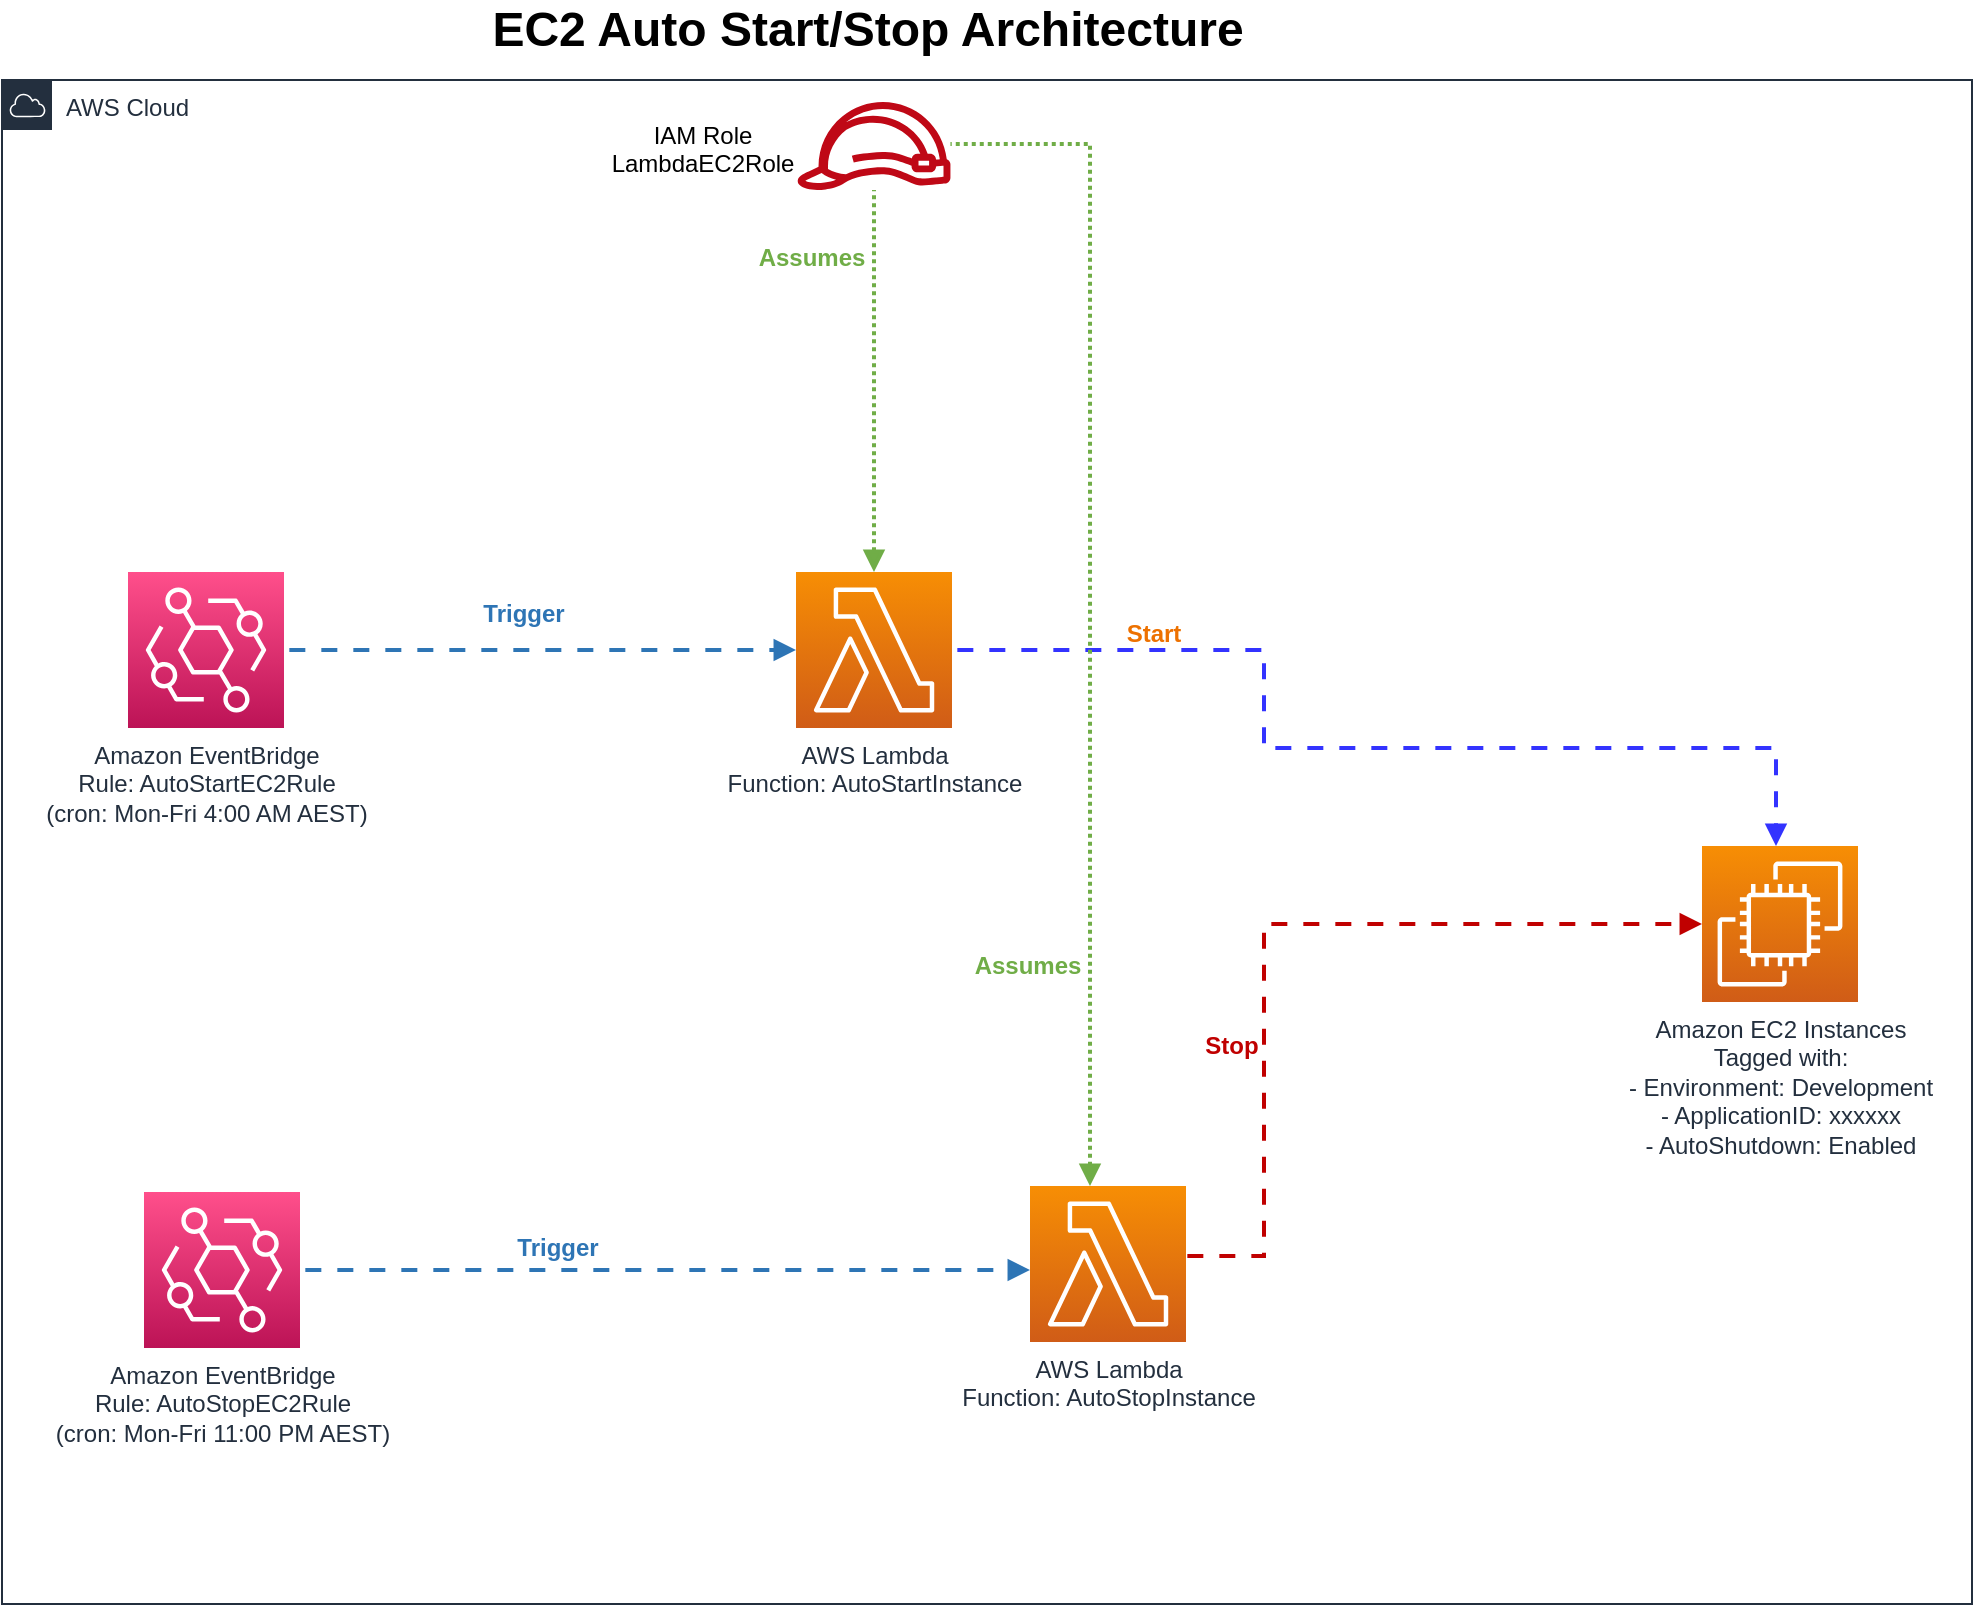 <mxfile version="27.0.5">
  <diagram id="EC2-AutoStartStop-Architecture" name="EC2 Auto Start/Stop Architecture">
    <mxGraphModel dx="1426" dy="907" grid="0" gridSize="10" guides="1" tooltips="1" connect="1" arrows="1" fold="1" page="1" pageScale="1" pageWidth="1100" pageHeight="850" math="0" shadow="0">
      <root>
        <mxCell id="0" />
        <mxCell id="1" parent="0" />
        <mxCell id="20" value="&lt;font style=&quot;font-size: 24px;&quot;&gt;&lt;b&gt;EC2 Auto Start/Stop Architecture&lt;/b&gt;&lt;/font&gt;" style="text;html=1;strokeColor=none;fillColor=none;align=center;verticalAlign=middle;whiteSpace=wrap;rounded=0;fontSize=12;" parent="1" vertex="1">
          <mxGeometry x="290" y="10" width="400" height="30" as="geometry" />
        </mxCell>
        <mxCell id="21" value="AWS Cloud" style="points=[[0,0],[0.25,0],[0.5,0],[0.75,0],[1,0],[1,0.25],[1,0.5],[1,0.75],[1,1],[0.75,1],[0.5,1],[0.25,1],[0,1],[0,0.75],[0,0.5],[0,0.25]];outlineConnect=0;gradientColor=none;html=1;whiteSpace=wrap;fontSize=12;fontStyle=0;container=1;pointerEvents=0;collapsible=0;recursiveResize=0;shape=mxgraph.aws4.group;grIcon=mxgraph.aws4.group_aws_cloud;strokeColor=#232F3E;fillColor=none;verticalAlign=top;align=left;spacingLeft=30;fontColor=#232F3E;dashed=0;" parent="1" vertex="1">
          <mxGeometry x="57" y="50" width="985" height="762" as="geometry" />
        </mxCell>
        <mxCell id="3" value="Amazon EventBridge&lt;br&gt;Rule: AutoStopEC2Rule&lt;br&gt;(cron: Mon-Fri 11:00 PM AEST)" style="sketch=0;points=[[0,0,0],[0.25,0,0],[0.5,0,0],[0.75,0,0],[1,0,0],[0,1,0],[0.25,1,0],[0.5,1,0],[0.75,1,0],[1,1,0],[0,0.25,0],[0,0.5,0],[0,0.75,0],[1,0.25,0],[1,0.5,0],[1,0.75,0]];outlineConnect=0;fontColor=#232F3E;gradientColor=#FF4F8B;gradientDirection=north;fillColor=#BC1356;strokeColor=#ffffff;dashed=0;verticalLabelPosition=bottom;verticalAlign=top;align=center;html=1;fontSize=12;fontStyle=0;aspect=fixed;shape=mxgraph.aws4.resourceIcon;resIcon=mxgraph.aws4.eventbridge;" parent="21" vertex="1">
          <mxGeometry x="71" y="556" width="78" height="78" as="geometry" />
        </mxCell>
        <mxCell id="16" value="&lt;b&gt;Assumes&lt;/b&gt;" style="text;html=1;strokeColor=none;fillColor=none;align=center;verticalAlign=middle;whiteSpace=wrap;rounded=0;fontSize=12;fontColor=#70AD47;" parent="21" vertex="1">
          <mxGeometry x="375" y="74" width="60" height="30" as="geometry" />
        </mxCell>
        <mxCell id="hzhTxT092Y_kDTalCrva-23" value="IAM Role&lt;br&gt;LambdaEC2Role&lt;br&gt;&lt;div&gt;&lt;br style=&quot;color: rgb(189, 199, 212);&quot;&gt;&lt;/div&gt;" style="text;html=1;align=center;verticalAlign=middle;resizable=0;points=[];autosize=1;strokeColor=none;fillColor=none;" parent="21" vertex="1">
          <mxGeometry x="295" y="14" width="109" height="55" as="geometry" />
        </mxCell>
        <mxCell id="5" value="AWS Lambda&lt;br&gt;Function: AutoStopInstance" style="sketch=0;points=[[0,0,0],[0.25,0,0],[0.5,0,0],[0.75,0,0],[1,0,0],[0,1,0],[0.25,1,0],[0.5,1,0],[0.75,1,0],[1,1,0],[0,0.25,0],[0,0.5,0],[0,0.75,0],[1,0.25,0],[1,0.5,0],[1,0.75,0]];outlineConnect=0;fontColor=#232F3E;gradientColor=#F78E04;gradientDirection=north;fillColor=#D05C17;strokeColor=#ffffff;dashed=0;verticalLabelPosition=bottom;verticalAlign=top;align=center;html=1;fontSize=12;fontStyle=0;aspect=fixed;shape=mxgraph.aws4.resourceIcon;resIcon=mxgraph.aws4.lambda;" parent="21" vertex="1">
          <mxGeometry x="514" y="553" width="78" height="78" as="geometry" />
        </mxCell>
        <mxCell id="9" value="" style="edgeStyle=orthogonalEdgeStyle;html=1;endArrow=block;elbow=vertical;startArrow=none;endFill=1;strokeColor=#2e75b5;rounded=0;fontSize=12;strokeWidth=2;flowAnimation=1;exitX=1;exitY=0.5;exitDx=0;exitDy=0;exitPerimeter=0;" parent="21" source="3" target="5" edge="1">
          <mxGeometry width="100" relative="1" as="geometry">
            <mxPoint x="213" y="369" as="sourcePoint" />
            <mxPoint x="313" y="369" as="targetPoint" />
            <Array as="points">
              <mxPoint x="425" y="595" />
              <mxPoint x="425" y="595" />
            </Array>
          </mxGeometry>
        </mxCell>
        <mxCell id="19" value="&lt;b&gt;Trigger&lt;/b&gt;" style="text;html=1;strokeColor=none;fillColor=none;align=center;verticalAlign=middle;whiteSpace=wrap;rounded=0;fontSize=12;fontColor=#2e75b5;" parent="21" vertex="1">
          <mxGeometry x="248" y="569" width="60" height="30" as="geometry" />
        </mxCell>
        <mxCell id="2" value="Amazon EventBridge&lt;br&gt;Rule: AutoStartEC2Rule&lt;br&gt;(cron: Mon-Fri 4:00 AM AEST)" style="sketch=0;points=[[0,0,0],[0.25,0,0],[0.5,0,0],[0.75,0,0],[1,0,0],[0,1,0],[0.25,1,0],[0.5,1,0],[0.75,1,0],[1,1,0],[0,0.25,0],[0,0.5,0],[0,0.75,0],[1,0.25,0],[1,0.5,0],[1,0.75,0]];outlineConnect=0;fontColor=#232F3E;gradientColor=#FF4F8B;gradientDirection=north;fillColor=#BC1356;strokeColor=#ffffff;dashed=0;verticalLabelPosition=bottom;verticalAlign=top;align=center;html=1;fontSize=12;fontStyle=0;aspect=fixed;shape=mxgraph.aws4.resourceIcon;resIcon=mxgraph.aws4.eventbridge;" parent="21" vertex="1">
          <mxGeometry x="63" y="246" width="78" height="78" as="geometry" />
        </mxCell>
        <mxCell id="4" value="AWS Lambda&lt;br&gt;Function: AutoStartInstance&lt;div&gt;&lt;br&gt;&lt;/div&gt;" style="sketch=0;points=[[0,0,0],[0.25,0,0],[0.5,0,0],[0.75,0,0],[1,0,0],[0,1,0],[0.25,1,0],[0.5,1,0],[0.75,1,0],[1,1,0],[0,0.25,0],[0,0.5,0],[0,0.75,0],[1,0.25,0],[1,0.5,0],[1,0.75,0]];outlineConnect=0;fontColor=#232F3E;gradientColor=#F78E04;gradientDirection=north;fillColor=#D05C17;strokeColor=#ffffff;dashed=0;verticalLabelPosition=bottom;verticalAlign=top;align=center;html=1;fontSize=12;fontStyle=0;aspect=fixed;shape=mxgraph.aws4.resourceIcon;resIcon=mxgraph.aws4.lambda;" parent="21" vertex="1">
          <mxGeometry x="397" y="246" width="78" height="78" as="geometry" />
        </mxCell>
        <mxCell id="8" value="" style="edgeStyle=orthogonalEdgeStyle;html=1;endArrow=block;elbow=vertical;startArrow=none;endFill=1;strokeColor=#2e75b5;rounded=0;fontSize=12;strokeWidth=2;flowAnimation=1;" parent="21" source="2" target="4" edge="1">
          <mxGeometry width="100" relative="1" as="geometry">
            <mxPoint x="213" y="169" as="sourcePoint" />
            <mxPoint x="313" y="169" as="targetPoint" />
          </mxGeometry>
        </mxCell>
        <mxCell id="18" value="&lt;b&gt;Trigger&lt;/b&gt;" style="text;html=1;strokeColor=none;fillColor=none;align=center;verticalAlign=middle;whiteSpace=wrap;rounded=0;fontSize=12;fontColor=#2e75b5;" parent="21" vertex="1">
          <mxGeometry x="231" y="252" width="60" height="30" as="geometry" />
        </mxCell>
        <mxCell id="7" value="Amazon EC2 Instances&lt;br&gt;Tagged with:&lt;br&gt;- Environment: Development&lt;br&gt;- ApplicationID: xxxxxx&lt;br&gt;- AutoShutdown: Enabled" style="sketch=0;points=[[0,0,0],[0.25,0,0],[0.5,0,0],[0.75,0,0],[1,0,0],[0,1,0],[0.25,1,0],[0.5,1,0],[0.75,1,0],[1,1,0],[0,0.25,0],[0,0.5,0],[0,0.75,0],[1,0.25,0],[1,0.5,0],[1,0.75,0]];outlineConnect=0;fontColor=#232F3E;gradientColor=#F78E04;gradientDirection=north;fillColor=#D05C17;strokeColor=#ffffff;dashed=0;verticalLabelPosition=bottom;verticalAlign=top;align=center;html=1;fontSize=12;fontStyle=0;aspect=fixed;shape=mxgraph.aws4.resourceIcon;resIcon=mxgraph.aws4.ec2;" parent="21" vertex="1">
          <mxGeometry x="850" y="383" width="78" height="78" as="geometry" />
        </mxCell>
        <mxCell id="12" value="" style="edgeStyle=orthogonalEdgeStyle;html=1;endArrow=block;elbow=vertical;startArrow=none;endFill=1;strokeColor=#3333FF;rounded=0;fontSize=12;startFill=0;strokeWidth=2;flowAnimation=1;fillColor=#fa6800;exitX=1;exitY=0.5;exitDx=0;exitDy=0;exitPerimeter=0;" parent="21" source="4" target="7" edge="1">
          <mxGeometry width="100" relative="1" as="geometry">
            <mxPoint x="453" y="169" as="sourcePoint" />
            <mxPoint x="888" y="380" as="targetPoint" />
            <Array as="points">
              <mxPoint x="631" y="285" />
              <mxPoint x="631" y="334" />
              <mxPoint x="887" y="334" />
            </Array>
          </mxGeometry>
        </mxCell>
        <mxCell id="13" value="" style="edgeStyle=orthogonalEdgeStyle;html=1;endArrow=block;elbow=vertical;startArrow=none;endFill=1;strokeColor=light-dark(#C00000,#FFFF00);rounded=0;fontSize=12;startFill=0;strokeWidth=2;flowAnimation=1;" parent="21" target="7" edge="1">
          <mxGeometry width="100" relative="1" as="geometry">
            <mxPoint x="591" y="589" as="sourcePoint" />
            <mxPoint x="848" y="418" as="targetPoint" />
            <Array as="points">
              <mxPoint x="592" y="589" />
              <mxPoint x="631" y="588" />
              <mxPoint x="631" y="422" />
            </Array>
          </mxGeometry>
        </mxCell>
        <mxCell id="15" value="&lt;b&gt;Stop&lt;/b&gt;" style="text;html=1;strokeColor=none;fillColor=none;align=center;verticalAlign=middle;whiteSpace=wrap;rounded=0;fontSize=12;fontColor=#C00000;" parent="21" vertex="1">
          <mxGeometry x="585" y="468" width="60" height="30" as="geometry" />
        </mxCell>
        <mxCell id="14" value="&lt;b&gt;Start&lt;/b&gt;" style="text;html=1;strokeColor=none;fillColor=none;align=center;verticalAlign=middle;whiteSpace=wrap;rounded=0;fontSize=12;fontColor=#ED7100;" parent="21" vertex="1">
          <mxGeometry x="546" y="262" width="60" height="30" as="geometry" />
        </mxCell>
        <mxCell id="6" value="" style="sketch=0;outlineConnect=0;fontColor=#232F3E;gradientColor=none;fillColor=#BF0816;strokeColor=none;dashed=0;verticalLabelPosition=bottom;verticalAlign=top;align=center;html=1;fontSize=12;fontStyle=0;aspect=fixed;pointerEvents=1;shape=mxgraph.aws4.role;" parent="21" vertex="1">
          <mxGeometry x="397" y="11" width="78" height="44" as="geometry" />
        </mxCell>
        <mxCell id="10" value="" style="edgeStyle=orthogonalEdgeStyle;html=1;endArrow=block;elbow=vertical;startArrow=none;endFill=1;strokeColor=#70AD47;rounded=0;fontSize=12;startFill=0;dashed=1;dashPattern=1 1;strokeWidth=2;flowAnimation=1;" parent="21" source="6" target="4" edge="1">
          <mxGeometry width="100" relative="1" as="geometry">
            <mxPoint x="402" y="90" as="sourcePoint" />
            <mxPoint x="402" y="120" as="targetPoint" />
          </mxGeometry>
        </mxCell>
        <mxCell id="11" value="" style="edgeStyle=orthogonalEdgeStyle;html=1;endArrow=block;elbow=vertical;startArrow=none;endFill=1;strokeColor=#70AD47;rounded=0;fontSize=12;startFill=0;dashed=1;dashPattern=1 1;strokeWidth=2;flowAnimation=1;" parent="21" source="6" target="5" edge="1">
          <mxGeometry width="100" relative="1" as="geometry">
            <mxPoint x="463" y="60" as="sourcePoint" />
            <mxPoint x="453" y="330" as="targetPoint" />
            <Array as="points">
              <mxPoint x="544" y="32" />
            </Array>
          </mxGeometry>
        </mxCell>
        <mxCell id="17" value="&lt;b&gt;Assumes&lt;/b&gt;" style="text;html=1;strokeColor=none;fillColor=none;align=center;verticalAlign=middle;whiteSpace=wrap;rounded=0;fontSize=12;fontColor=#70AD47;" parent="21" vertex="1">
          <mxGeometry x="483" y="428" width="60" height="30" as="geometry" />
        </mxCell>
      </root>
    </mxGraphModel>
  </diagram>
</mxfile>
